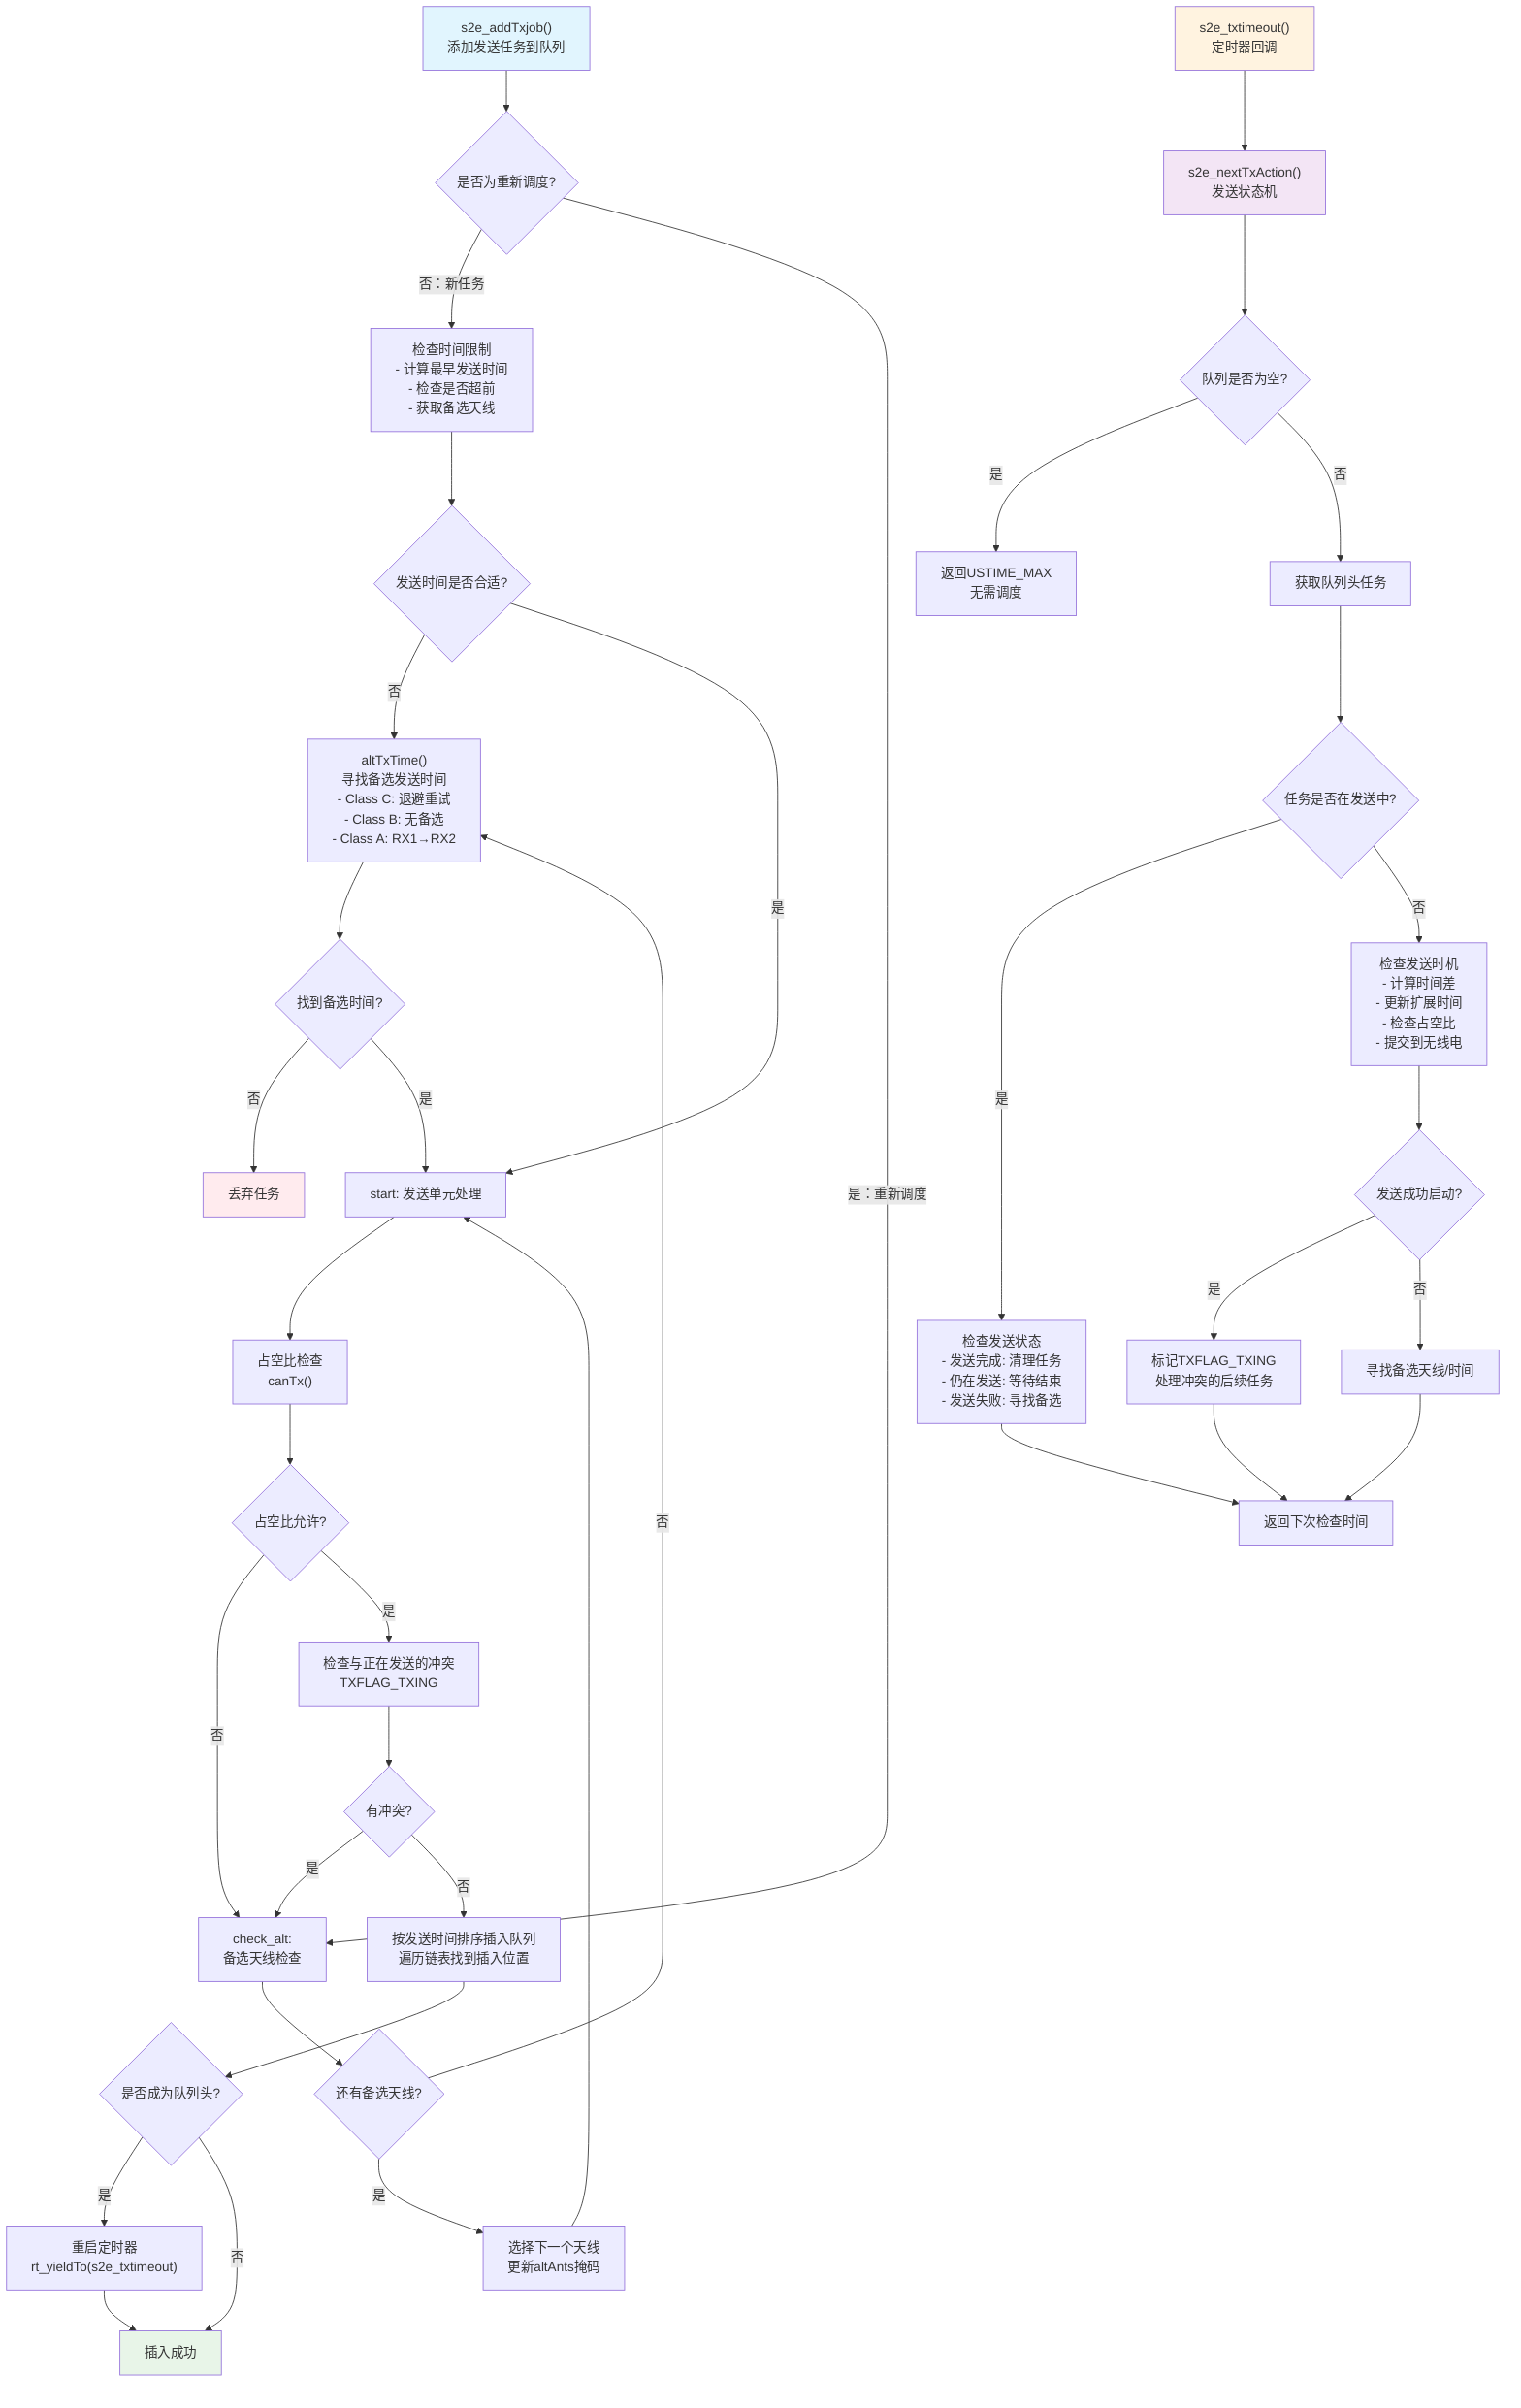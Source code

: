 flowchart TD
    A["s2e_addTxjob()<br/>添加发送任务到队列"] --> B{是否为重新调度?}
    
    B -->|否：新任务| C["检查时间限制<br/>- 计算最早发送时间<br/>- 检查是否超前<br/>- 获取备选天线"]
    B -->|是：重新调度| D["check_alt:<br/>备选天线检查"]
    
    C --> E{发送时间是否合适?}
    E -->|否| F["altTxTime()<br/>寻找备选发送时间<br/>- Class C: 退避重试<br/>- Class B: 无备选<br/>- Class A: RX1→RX2"]
    F --> G{找到备选时间?}
    G -->|否| H["丢弃任务"]
    G -->|是| I["start: 发送单元处理"]
    E -->|是| I
    
    D --> J{还有备选天线?}
    J -->|否| F
    J -->|是| K["选择下一个天线<br/>更新altAnts掩码"]
    K --> I
    
    I --> L["占空比检查<br/>canTx()"]
    L --> M{占空比允许?}
    M -->|否| D
    
    M -->|是| N["检查与正在发送的冲突<br/>TXFLAG_TXING"]
    N --> O{有冲突?}
    O -->|是| D
    
    O -->|否| P["按发送时间排序插入队列<br/>遍历链表找到插入位置"]
    P --> Q{是否成为队列头?}
    Q -->|是| R["重启定时器<br/>rt_yieldTo(s2e_txtimeout)"]
    Q -->|否| S["插入成功"]
    R --> S
    
    T["s2e_nextTxAction()<br/>发送状态机"] --> U{队列是否为空?}
    U -->|是| V["返回USTIME_MAX<br/>无需调度"]
    U -->|否| W["获取队列头任务"]
    
    W --> X{任务是否在发送中?}
    X -->|是| Y["检查发送状态<br/>- 发送完成: 清理任务<br/>- 仍在发送: 等待结束<br/>- 发送失败: 寻找备选"]
    Y --> Z["返回下次检查时间"]
    
    X -->|否| AA["检查发送时机<br/>- 计算时间差<br/>- 更新扩展时间<br/>- 检查占空比<br/>- 提交到无线电"]
    AA --> BB{发送成功启动?}
    BB -->|是| CC["标记TXFLAG_TXING<br/>处理冲突的后续任务"]
    BB -->|否| DD["寻找备选天线/时间"]
    CC --> Z
    DD --> Z
    
    EE["s2e_txtimeout()<br/>定时器回调"] --> T
    
    style A fill:#e1f5fe
    style T fill:#f3e5f5
    style EE fill:#fff3e0
    style H fill:#ffebee
    style S fill:#e8f5e8